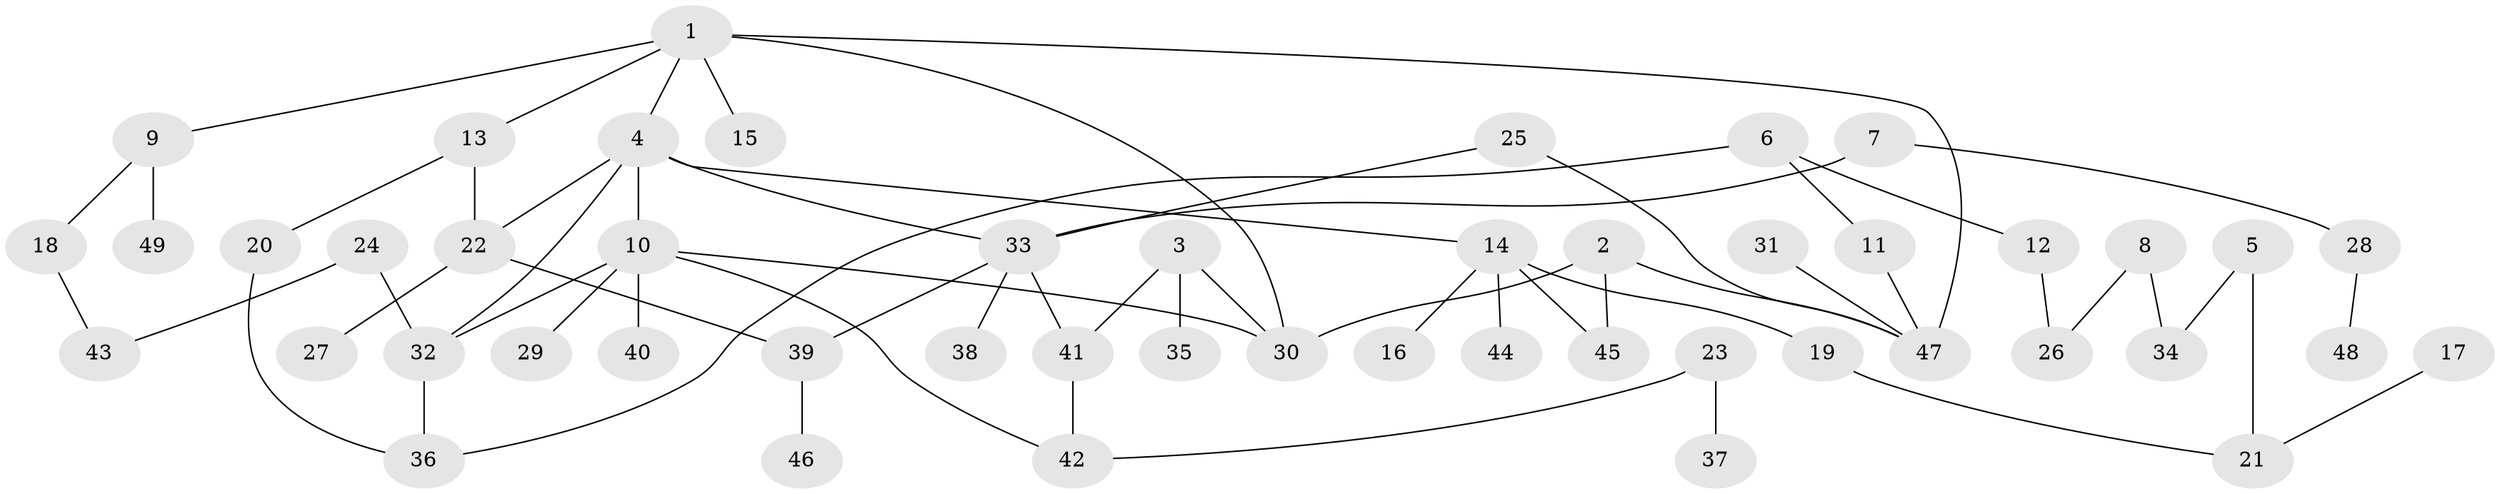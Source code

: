 // original degree distribution, {5: 0.020618556701030927, 7: 0.020618556701030927, 6: 0.020618556701030927, 1: 0.36082474226804123, 4: 0.05154639175257732, 3: 0.21649484536082475, 2: 0.29896907216494845, 8: 0.010309278350515464}
// Generated by graph-tools (version 1.1) at 2025/00/03/09/25 03:00:57]
// undirected, 49 vertices, 61 edges
graph export_dot {
graph [start="1"]
  node [color=gray90,style=filled];
  1;
  2;
  3;
  4;
  5;
  6;
  7;
  8;
  9;
  10;
  11;
  12;
  13;
  14;
  15;
  16;
  17;
  18;
  19;
  20;
  21;
  22;
  23;
  24;
  25;
  26;
  27;
  28;
  29;
  30;
  31;
  32;
  33;
  34;
  35;
  36;
  37;
  38;
  39;
  40;
  41;
  42;
  43;
  44;
  45;
  46;
  47;
  48;
  49;
  1 -- 4 [weight=1.0];
  1 -- 9 [weight=1.0];
  1 -- 13 [weight=1.0];
  1 -- 15 [weight=1.0];
  1 -- 30 [weight=1.0];
  1 -- 47 [weight=1.0];
  2 -- 30 [weight=1.0];
  2 -- 45 [weight=1.0];
  2 -- 47 [weight=1.0];
  3 -- 30 [weight=1.0];
  3 -- 35 [weight=1.0];
  3 -- 41 [weight=1.0];
  4 -- 10 [weight=1.0];
  4 -- 14 [weight=1.0];
  4 -- 22 [weight=1.0];
  4 -- 32 [weight=1.0];
  4 -- 33 [weight=1.0];
  5 -- 21 [weight=1.0];
  5 -- 34 [weight=1.0];
  6 -- 11 [weight=1.0];
  6 -- 12 [weight=1.0];
  6 -- 36 [weight=1.0];
  7 -- 28 [weight=1.0];
  7 -- 33 [weight=1.0];
  8 -- 26 [weight=1.0];
  8 -- 34 [weight=1.0];
  9 -- 18 [weight=1.0];
  9 -- 49 [weight=1.0];
  10 -- 29 [weight=1.0];
  10 -- 30 [weight=1.0];
  10 -- 32 [weight=1.0];
  10 -- 40 [weight=1.0];
  10 -- 42 [weight=1.0];
  11 -- 47 [weight=1.0];
  12 -- 26 [weight=1.0];
  13 -- 20 [weight=1.0];
  13 -- 22 [weight=1.0];
  14 -- 16 [weight=1.0];
  14 -- 19 [weight=1.0];
  14 -- 44 [weight=2.0];
  14 -- 45 [weight=1.0];
  17 -- 21 [weight=1.0];
  18 -- 43 [weight=1.0];
  19 -- 21 [weight=1.0];
  20 -- 36 [weight=1.0];
  22 -- 27 [weight=1.0];
  22 -- 39 [weight=1.0];
  23 -- 37 [weight=1.0];
  23 -- 42 [weight=1.0];
  24 -- 32 [weight=1.0];
  24 -- 43 [weight=1.0];
  25 -- 33 [weight=1.0];
  25 -- 47 [weight=1.0];
  28 -- 48 [weight=1.0];
  31 -- 47 [weight=1.0];
  32 -- 36 [weight=1.0];
  33 -- 38 [weight=1.0];
  33 -- 39 [weight=1.0];
  33 -- 41 [weight=1.0];
  39 -- 46 [weight=1.0];
  41 -- 42 [weight=1.0];
}
